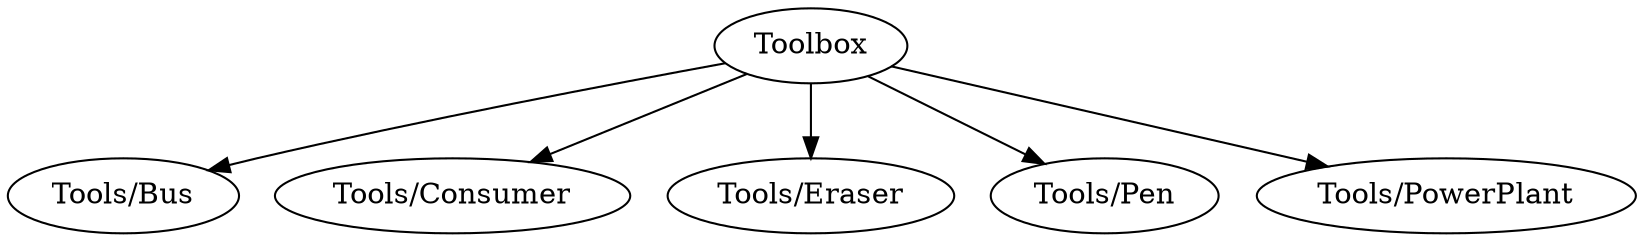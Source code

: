 digraph G {
  "Toolbox";
  "Tools/Bus";
  "Tools/Consumer";
  "Tools/Eraser";
  "Tools/Pen";
  "Tools/PowerPlant";
  "Toolbox" -> "Tools/Bus";
  "Toolbox" -> "Tools/Consumer";
  "Toolbox" -> "Tools/Eraser";
  "Toolbox" -> "Tools/Pen";
  "Toolbox" -> "Tools/PowerPlant";
}
